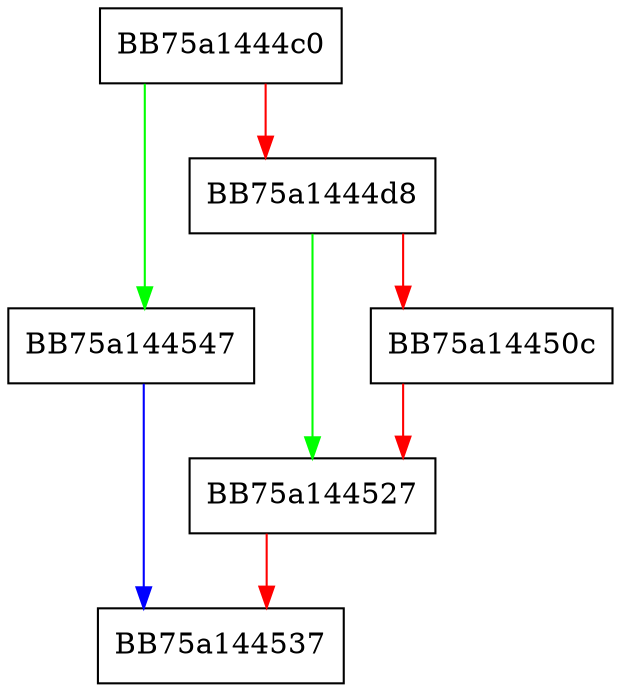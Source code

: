 digraph AttachIoView {
  node [shape="box"];
  graph [splines=ortho];
  BB75a1444c0 -> BB75a144547 [color="green"];
  BB75a1444c0 -> BB75a1444d8 [color="red"];
  BB75a1444d8 -> BB75a144527 [color="green"];
  BB75a1444d8 -> BB75a14450c [color="red"];
  BB75a14450c -> BB75a144527 [color="red"];
  BB75a144527 -> BB75a144537 [color="red"];
  BB75a144547 -> BB75a144537 [color="blue"];
}